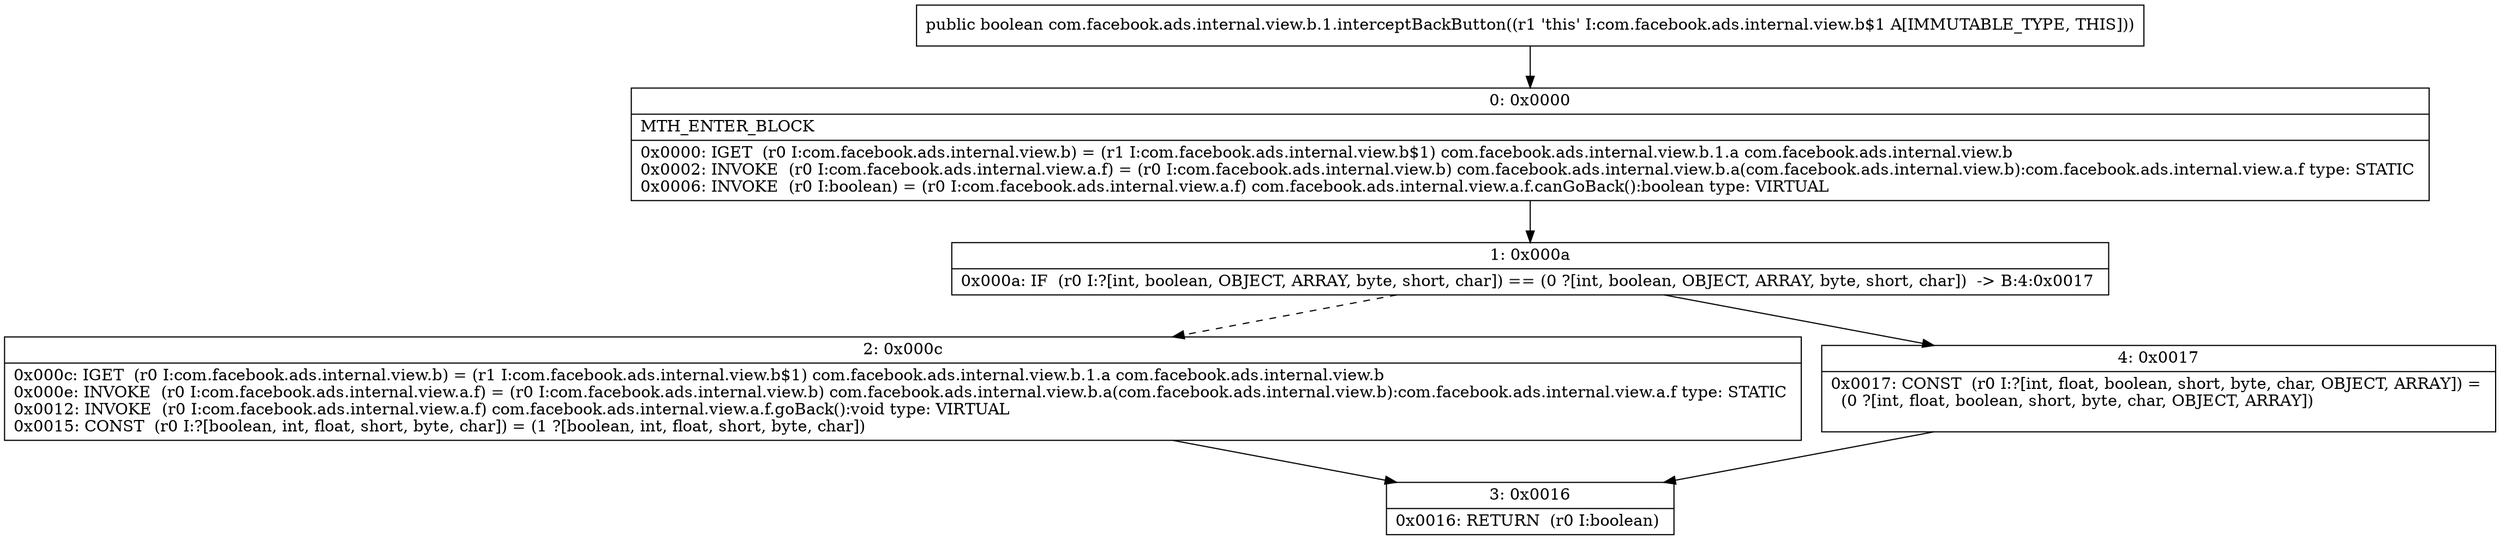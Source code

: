 digraph "CFG forcom.facebook.ads.internal.view.b.1.interceptBackButton()Z" {
Node_0 [shape=record,label="{0\:\ 0x0000|MTH_ENTER_BLOCK\l|0x0000: IGET  (r0 I:com.facebook.ads.internal.view.b) = (r1 I:com.facebook.ads.internal.view.b$1) com.facebook.ads.internal.view.b.1.a com.facebook.ads.internal.view.b \l0x0002: INVOKE  (r0 I:com.facebook.ads.internal.view.a.f) = (r0 I:com.facebook.ads.internal.view.b) com.facebook.ads.internal.view.b.a(com.facebook.ads.internal.view.b):com.facebook.ads.internal.view.a.f type: STATIC \l0x0006: INVOKE  (r0 I:boolean) = (r0 I:com.facebook.ads.internal.view.a.f) com.facebook.ads.internal.view.a.f.canGoBack():boolean type: VIRTUAL \l}"];
Node_1 [shape=record,label="{1\:\ 0x000a|0x000a: IF  (r0 I:?[int, boolean, OBJECT, ARRAY, byte, short, char]) == (0 ?[int, boolean, OBJECT, ARRAY, byte, short, char])  \-\> B:4:0x0017 \l}"];
Node_2 [shape=record,label="{2\:\ 0x000c|0x000c: IGET  (r0 I:com.facebook.ads.internal.view.b) = (r1 I:com.facebook.ads.internal.view.b$1) com.facebook.ads.internal.view.b.1.a com.facebook.ads.internal.view.b \l0x000e: INVOKE  (r0 I:com.facebook.ads.internal.view.a.f) = (r0 I:com.facebook.ads.internal.view.b) com.facebook.ads.internal.view.b.a(com.facebook.ads.internal.view.b):com.facebook.ads.internal.view.a.f type: STATIC \l0x0012: INVOKE  (r0 I:com.facebook.ads.internal.view.a.f) com.facebook.ads.internal.view.a.f.goBack():void type: VIRTUAL \l0x0015: CONST  (r0 I:?[boolean, int, float, short, byte, char]) = (1 ?[boolean, int, float, short, byte, char]) \l}"];
Node_3 [shape=record,label="{3\:\ 0x0016|0x0016: RETURN  (r0 I:boolean) \l}"];
Node_4 [shape=record,label="{4\:\ 0x0017|0x0017: CONST  (r0 I:?[int, float, boolean, short, byte, char, OBJECT, ARRAY]) = \l  (0 ?[int, float, boolean, short, byte, char, OBJECT, ARRAY])\l \l}"];
MethodNode[shape=record,label="{public boolean com.facebook.ads.internal.view.b.1.interceptBackButton((r1 'this' I:com.facebook.ads.internal.view.b$1 A[IMMUTABLE_TYPE, THIS])) }"];
MethodNode -> Node_0;
Node_0 -> Node_1;
Node_1 -> Node_2[style=dashed];
Node_1 -> Node_4;
Node_2 -> Node_3;
Node_4 -> Node_3;
}

